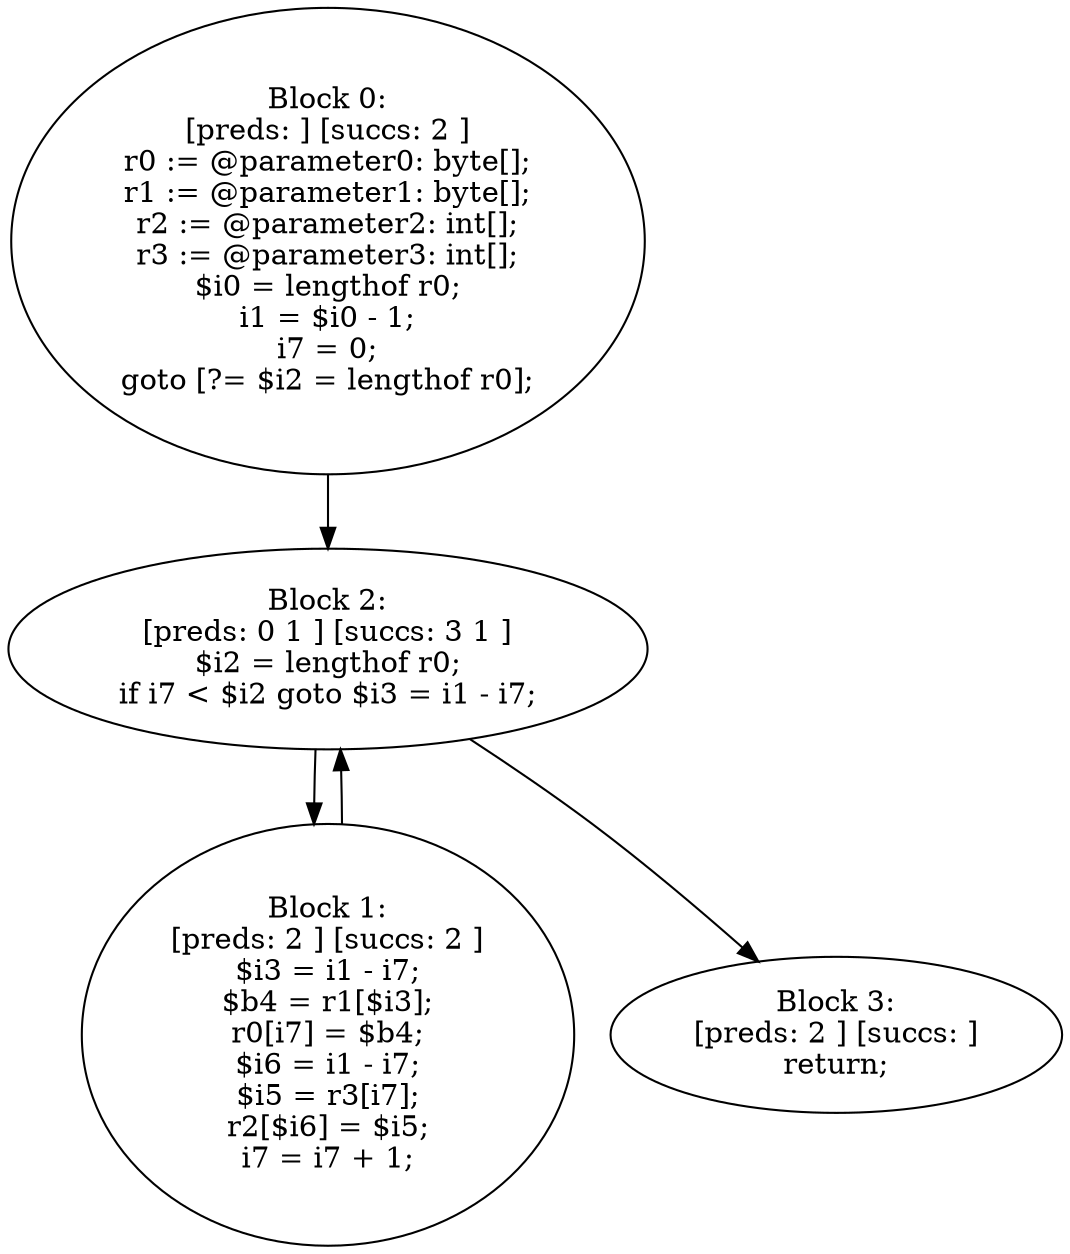 digraph "unitGraph" {
    "Block 0:
[preds: ] [succs: 2 ]
r0 := @parameter0: byte[];
r1 := @parameter1: byte[];
r2 := @parameter2: int[];
r3 := @parameter3: int[];
$i0 = lengthof r0;
i1 = $i0 - 1;
i7 = 0;
goto [?= $i2 = lengthof r0];
"
    "Block 1:
[preds: 2 ] [succs: 2 ]
$i3 = i1 - i7;
$b4 = r1[$i3];
r0[i7] = $b4;
$i6 = i1 - i7;
$i5 = r3[i7];
r2[$i6] = $i5;
i7 = i7 + 1;
"
    "Block 2:
[preds: 0 1 ] [succs: 3 1 ]
$i2 = lengthof r0;
if i7 < $i2 goto $i3 = i1 - i7;
"
    "Block 3:
[preds: 2 ] [succs: ]
return;
"
    "Block 0:
[preds: ] [succs: 2 ]
r0 := @parameter0: byte[];
r1 := @parameter1: byte[];
r2 := @parameter2: int[];
r3 := @parameter3: int[];
$i0 = lengthof r0;
i1 = $i0 - 1;
i7 = 0;
goto [?= $i2 = lengthof r0];
"->"Block 2:
[preds: 0 1 ] [succs: 3 1 ]
$i2 = lengthof r0;
if i7 < $i2 goto $i3 = i1 - i7;
";
    "Block 1:
[preds: 2 ] [succs: 2 ]
$i3 = i1 - i7;
$b4 = r1[$i3];
r0[i7] = $b4;
$i6 = i1 - i7;
$i5 = r3[i7];
r2[$i6] = $i5;
i7 = i7 + 1;
"->"Block 2:
[preds: 0 1 ] [succs: 3 1 ]
$i2 = lengthof r0;
if i7 < $i2 goto $i3 = i1 - i7;
";
    "Block 2:
[preds: 0 1 ] [succs: 3 1 ]
$i2 = lengthof r0;
if i7 < $i2 goto $i3 = i1 - i7;
"->"Block 3:
[preds: 2 ] [succs: ]
return;
";
    "Block 2:
[preds: 0 1 ] [succs: 3 1 ]
$i2 = lengthof r0;
if i7 < $i2 goto $i3 = i1 - i7;
"->"Block 1:
[preds: 2 ] [succs: 2 ]
$i3 = i1 - i7;
$b4 = r1[$i3];
r0[i7] = $b4;
$i6 = i1 - i7;
$i5 = r3[i7];
r2[$i6] = $i5;
i7 = i7 + 1;
";
}
